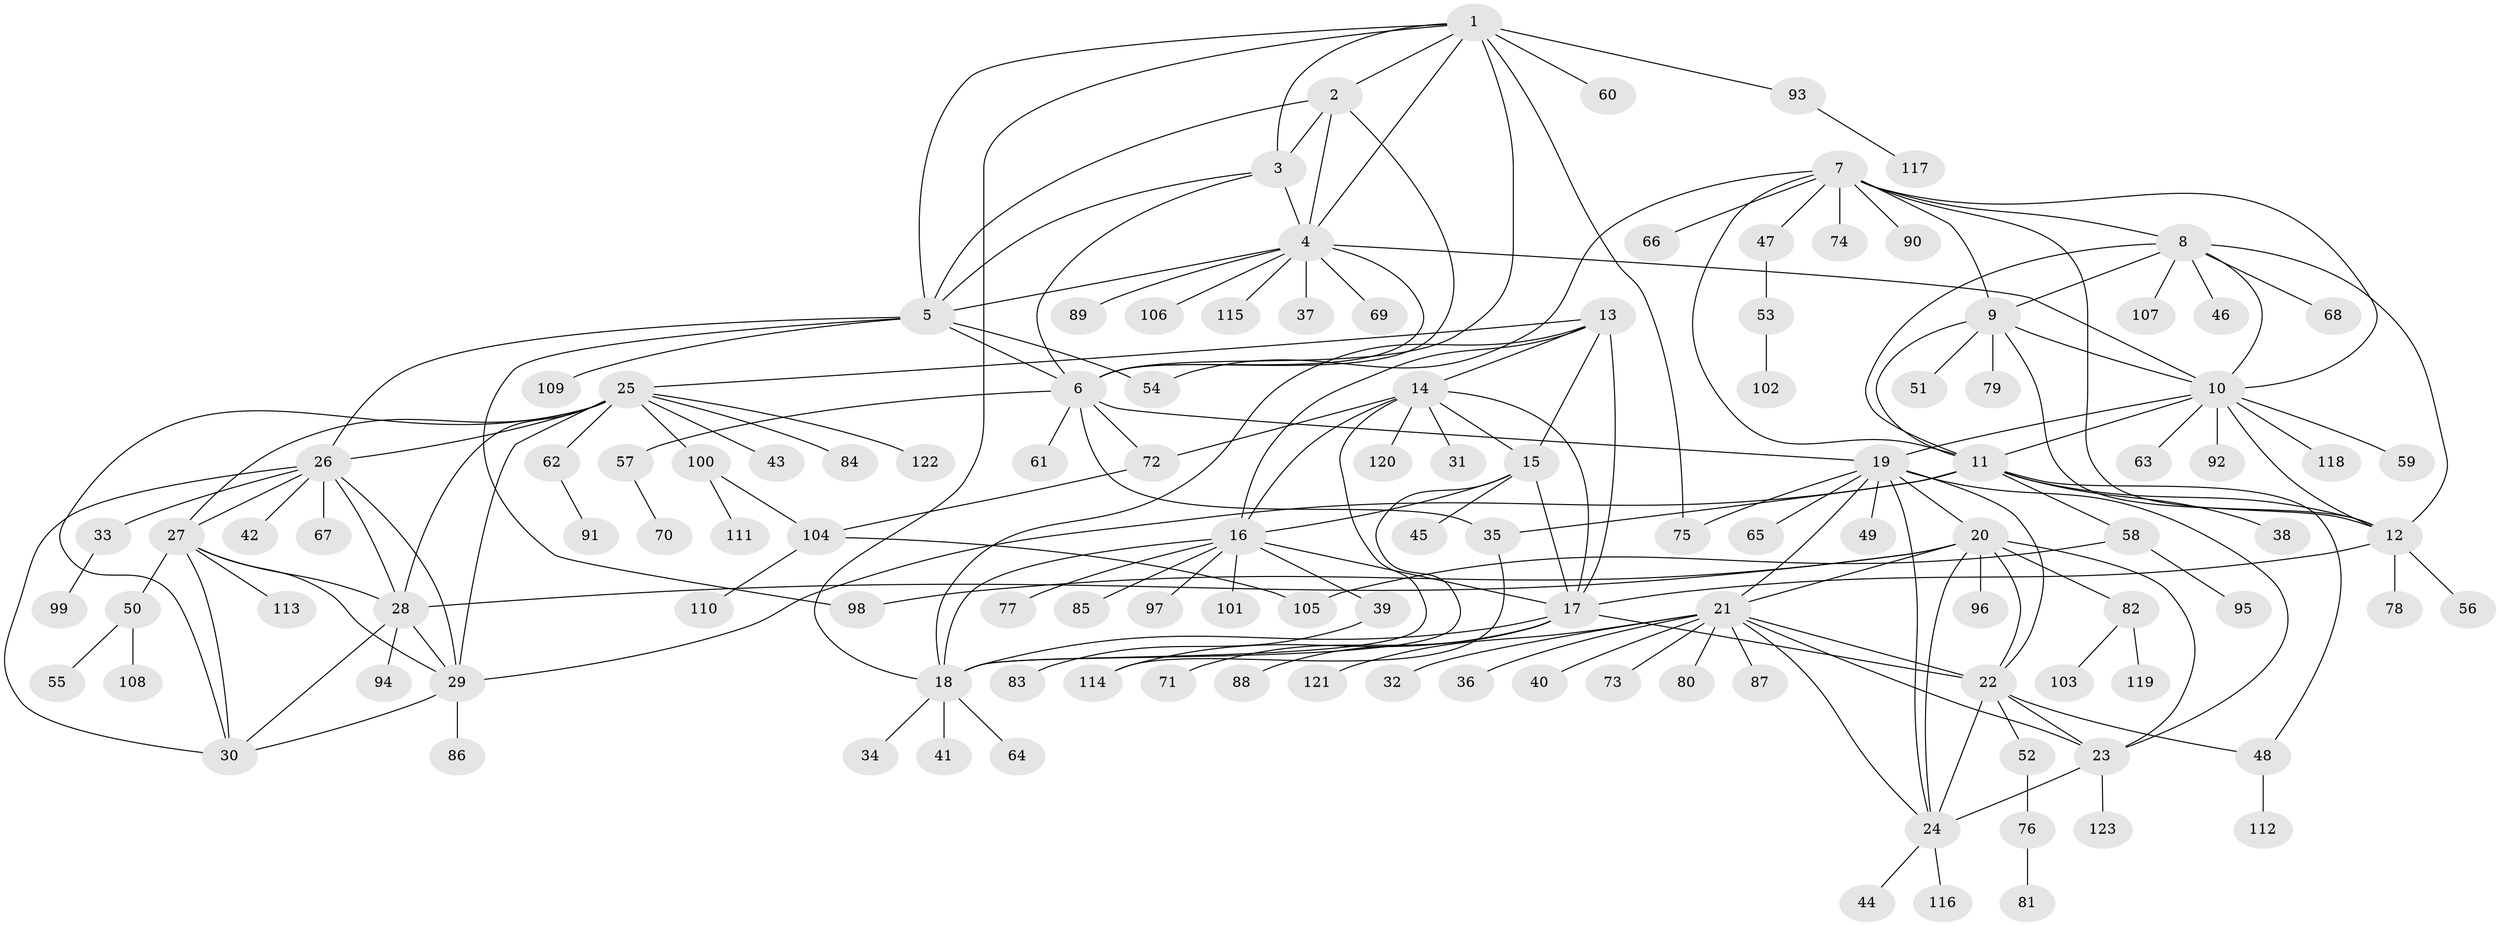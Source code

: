 // coarse degree distribution, {8: 0.031578947368421054, 9: 0.05263157894736842, 4: 0.042105263157894736, 13: 0.021052631578947368, 7: 0.021052631578947368, 6: 0.021052631578947368, 10: 0.021052631578947368, 11: 0.021052631578947368, 5: 0.010526315789473684, 1: 0.6105263157894737, 2: 0.10526315789473684, 3: 0.042105263157894736}
// Generated by graph-tools (version 1.1) at 2025/42/03/06/25 10:42:07]
// undirected, 123 vertices, 187 edges
graph export_dot {
graph [start="1"]
  node [color=gray90,style=filled];
  1;
  2;
  3;
  4;
  5;
  6;
  7;
  8;
  9;
  10;
  11;
  12;
  13;
  14;
  15;
  16;
  17;
  18;
  19;
  20;
  21;
  22;
  23;
  24;
  25;
  26;
  27;
  28;
  29;
  30;
  31;
  32;
  33;
  34;
  35;
  36;
  37;
  38;
  39;
  40;
  41;
  42;
  43;
  44;
  45;
  46;
  47;
  48;
  49;
  50;
  51;
  52;
  53;
  54;
  55;
  56;
  57;
  58;
  59;
  60;
  61;
  62;
  63;
  64;
  65;
  66;
  67;
  68;
  69;
  70;
  71;
  72;
  73;
  74;
  75;
  76;
  77;
  78;
  79;
  80;
  81;
  82;
  83;
  84;
  85;
  86;
  87;
  88;
  89;
  90;
  91;
  92;
  93;
  94;
  95;
  96;
  97;
  98;
  99;
  100;
  101;
  102;
  103;
  104;
  105;
  106;
  107;
  108;
  109;
  110;
  111;
  112;
  113;
  114;
  115;
  116;
  117;
  118;
  119;
  120;
  121;
  122;
  123;
  1 -- 2;
  1 -- 3;
  1 -- 4;
  1 -- 5;
  1 -- 6;
  1 -- 18;
  1 -- 60;
  1 -- 75;
  1 -- 93;
  2 -- 3;
  2 -- 4;
  2 -- 5;
  2 -- 6;
  3 -- 4;
  3 -- 5;
  3 -- 6;
  4 -- 5;
  4 -- 6;
  4 -- 10;
  4 -- 37;
  4 -- 69;
  4 -- 89;
  4 -- 106;
  4 -- 115;
  5 -- 6;
  5 -- 26;
  5 -- 54;
  5 -- 98;
  5 -- 109;
  6 -- 19;
  6 -- 35;
  6 -- 57;
  6 -- 61;
  6 -- 72;
  7 -- 8;
  7 -- 9;
  7 -- 10;
  7 -- 11;
  7 -- 12;
  7 -- 47;
  7 -- 54;
  7 -- 66;
  7 -- 74;
  7 -- 90;
  8 -- 9;
  8 -- 10;
  8 -- 11;
  8 -- 12;
  8 -- 46;
  8 -- 68;
  8 -- 107;
  9 -- 10;
  9 -- 11;
  9 -- 12;
  9 -- 51;
  9 -- 79;
  10 -- 11;
  10 -- 12;
  10 -- 19;
  10 -- 59;
  10 -- 63;
  10 -- 92;
  10 -- 118;
  11 -- 12;
  11 -- 29;
  11 -- 35;
  11 -- 38;
  11 -- 48;
  11 -- 58;
  12 -- 17;
  12 -- 56;
  12 -- 78;
  13 -- 14;
  13 -- 15;
  13 -- 16;
  13 -- 17;
  13 -- 18;
  13 -- 25;
  14 -- 15;
  14 -- 16;
  14 -- 17;
  14 -- 18;
  14 -- 31;
  14 -- 72;
  14 -- 120;
  15 -- 16;
  15 -- 17;
  15 -- 18;
  15 -- 45;
  16 -- 17;
  16 -- 18;
  16 -- 39;
  16 -- 77;
  16 -- 85;
  16 -- 97;
  16 -- 101;
  17 -- 18;
  17 -- 22;
  17 -- 71;
  17 -- 88;
  17 -- 114;
  18 -- 34;
  18 -- 41;
  18 -- 64;
  19 -- 20;
  19 -- 21;
  19 -- 22;
  19 -- 23;
  19 -- 24;
  19 -- 49;
  19 -- 65;
  19 -- 75;
  20 -- 21;
  20 -- 22;
  20 -- 23;
  20 -- 24;
  20 -- 28;
  20 -- 82;
  20 -- 96;
  20 -- 98;
  21 -- 22;
  21 -- 23;
  21 -- 24;
  21 -- 32;
  21 -- 36;
  21 -- 40;
  21 -- 73;
  21 -- 80;
  21 -- 87;
  21 -- 121;
  22 -- 23;
  22 -- 24;
  22 -- 48;
  22 -- 52;
  23 -- 24;
  23 -- 123;
  24 -- 44;
  24 -- 116;
  25 -- 26;
  25 -- 27;
  25 -- 28;
  25 -- 29;
  25 -- 30;
  25 -- 43;
  25 -- 62;
  25 -- 84;
  25 -- 100;
  25 -- 122;
  26 -- 27;
  26 -- 28;
  26 -- 29;
  26 -- 30;
  26 -- 33;
  26 -- 42;
  26 -- 67;
  27 -- 28;
  27 -- 29;
  27 -- 30;
  27 -- 50;
  27 -- 113;
  28 -- 29;
  28 -- 30;
  28 -- 94;
  29 -- 30;
  29 -- 86;
  33 -- 99;
  35 -- 114;
  39 -- 83;
  47 -- 53;
  48 -- 112;
  50 -- 55;
  50 -- 108;
  52 -- 76;
  53 -- 102;
  57 -- 70;
  58 -- 95;
  58 -- 105;
  62 -- 91;
  72 -- 104;
  76 -- 81;
  82 -- 103;
  82 -- 119;
  93 -- 117;
  100 -- 104;
  100 -- 111;
  104 -- 105;
  104 -- 110;
}
